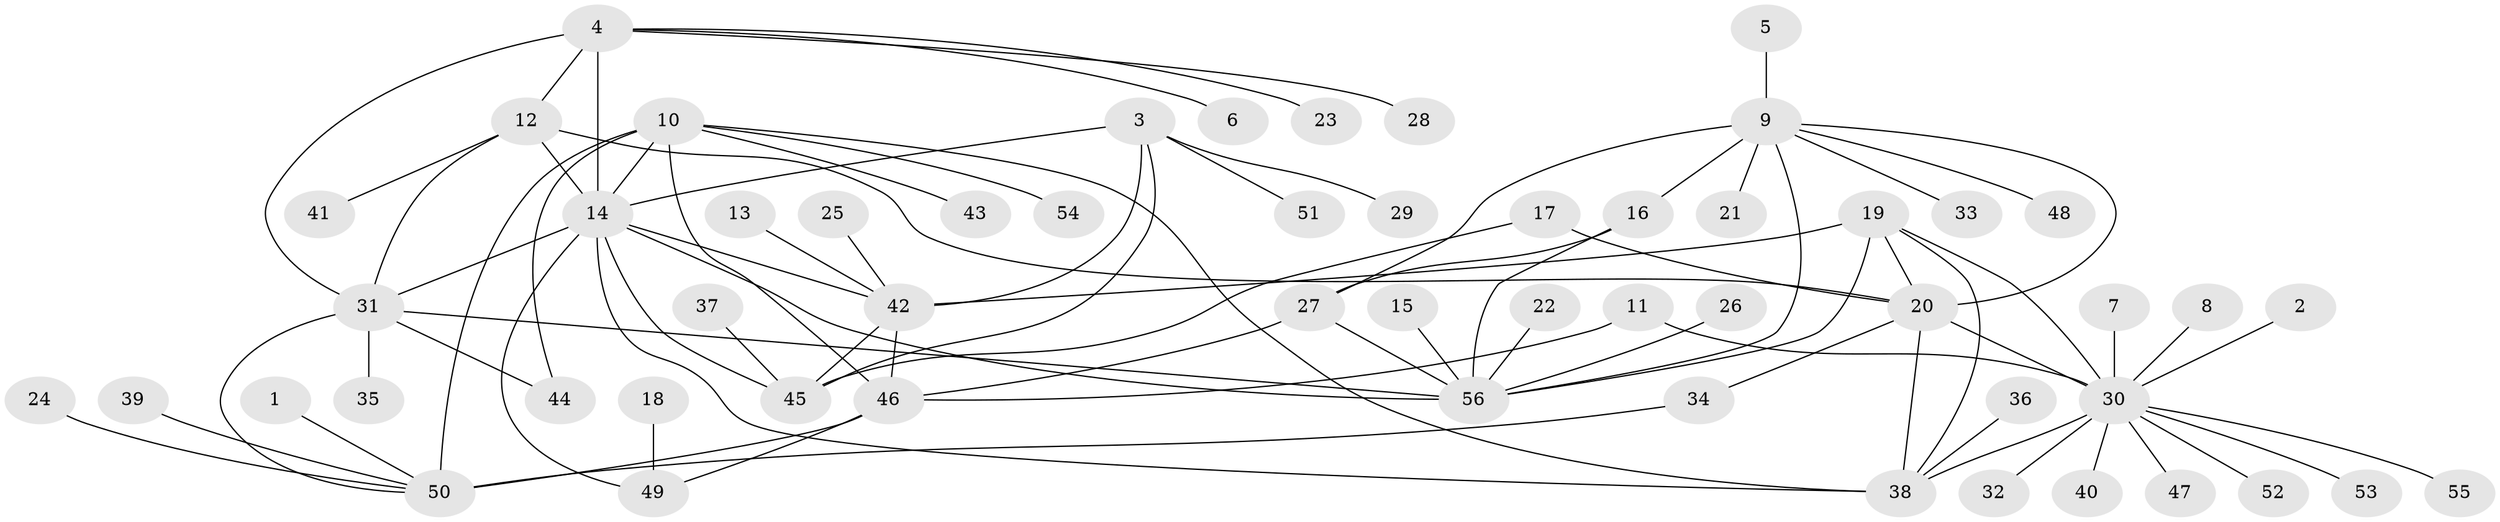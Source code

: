 // original degree distribution, {7: 0.03669724770642202, 10: 0.03669724770642202, 9: 0.03669724770642202, 5: 0.05504587155963303, 6: 0.009174311926605505, 4: 0.01834862385321101, 11: 0.01834862385321101, 12: 0.009174311926605505, 8: 0.01834862385321101, 1: 0.5596330275229358, 2: 0.1743119266055046, 3: 0.027522935779816515}
// Generated by graph-tools (version 1.1) at 2025/02/03/09/25 03:02:45]
// undirected, 56 vertices, 82 edges
graph export_dot {
graph [start="1"]
  node [color=gray90,style=filled];
  1;
  2;
  3;
  4;
  5;
  6;
  7;
  8;
  9;
  10;
  11;
  12;
  13;
  14;
  15;
  16;
  17;
  18;
  19;
  20;
  21;
  22;
  23;
  24;
  25;
  26;
  27;
  28;
  29;
  30;
  31;
  32;
  33;
  34;
  35;
  36;
  37;
  38;
  39;
  40;
  41;
  42;
  43;
  44;
  45;
  46;
  47;
  48;
  49;
  50;
  51;
  52;
  53;
  54;
  55;
  56;
  1 -- 50 [weight=1.0];
  2 -- 30 [weight=1.0];
  3 -- 14 [weight=2.0];
  3 -- 29 [weight=1.0];
  3 -- 42 [weight=2.0];
  3 -- 45 [weight=2.0];
  3 -- 51 [weight=1.0];
  4 -- 6 [weight=1.0];
  4 -- 12 [weight=2.0];
  4 -- 14 [weight=2.0];
  4 -- 23 [weight=1.0];
  4 -- 28 [weight=1.0];
  4 -- 31 [weight=2.0];
  5 -- 9 [weight=1.0];
  7 -- 30 [weight=1.0];
  8 -- 30 [weight=1.0];
  9 -- 16 [weight=2.0];
  9 -- 20 [weight=1.0];
  9 -- 21 [weight=1.0];
  9 -- 27 [weight=1.0];
  9 -- 33 [weight=1.0];
  9 -- 48 [weight=1.0];
  9 -- 56 [weight=1.0];
  10 -- 14 [weight=1.0];
  10 -- 38 [weight=1.0];
  10 -- 43 [weight=1.0];
  10 -- 44 [weight=1.0];
  10 -- 46 [weight=3.0];
  10 -- 50 [weight=3.0];
  10 -- 54 [weight=1.0];
  11 -- 30 [weight=1.0];
  11 -- 46 [weight=1.0];
  12 -- 14 [weight=1.0];
  12 -- 20 [weight=1.0];
  12 -- 31 [weight=1.0];
  12 -- 41 [weight=1.0];
  13 -- 42 [weight=1.0];
  14 -- 31 [weight=1.0];
  14 -- 38 [weight=1.0];
  14 -- 42 [weight=1.0];
  14 -- 45 [weight=2.0];
  14 -- 49 [weight=1.0];
  14 -- 56 [weight=1.0];
  15 -- 56 [weight=1.0];
  16 -- 27 [weight=2.0];
  16 -- 56 [weight=2.0];
  17 -- 20 [weight=1.0];
  17 -- 45 [weight=1.0];
  18 -- 49 [weight=1.0];
  19 -- 20 [weight=1.0];
  19 -- 30 [weight=2.0];
  19 -- 38 [weight=1.0];
  19 -- 42 [weight=1.0];
  19 -- 56 [weight=1.0];
  20 -- 30 [weight=2.0];
  20 -- 34 [weight=1.0];
  20 -- 38 [weight=1.0];
  22 -- 56 [weight=1.0];
  24 -- 50 [weight=1.0];
  25 -- 42 [weight=1.0];
  26 -- 56 [weight=1.0];
  27 -- 46 [weight=1.0];
  27 -- 56 [weight=1.0];
  30 -- 32 [weight=1.0];
  30 -- 38 [weight=2.0];
  30 -- 40 [weight=1.0];
  30 -- 47 [weight=1.0];
  30 -- 52 [weight=1.0];
  30 -- 53 [weight=1.0];
  30 -- 55 [weight=1.0];
  31 -- 35 [weight=1.0];
  31 -- 44 [weight=1.0];
  31 -- 50 [weight=1.0];
  31 -- 56 [weight=1.0];
  34 -- 50 [weight=1.0];
  36 -- 38 [weight=1.0];
  37 -- 45 [weight=1.0];
  39 -- 50 [weight=1.0];
  42 -- 45 [weight=1.0];
  42 -- 46 [weight=1.0];
  46 -- 49 [weight=1.0];
  46 -- 50 [weight=1.0];
}
